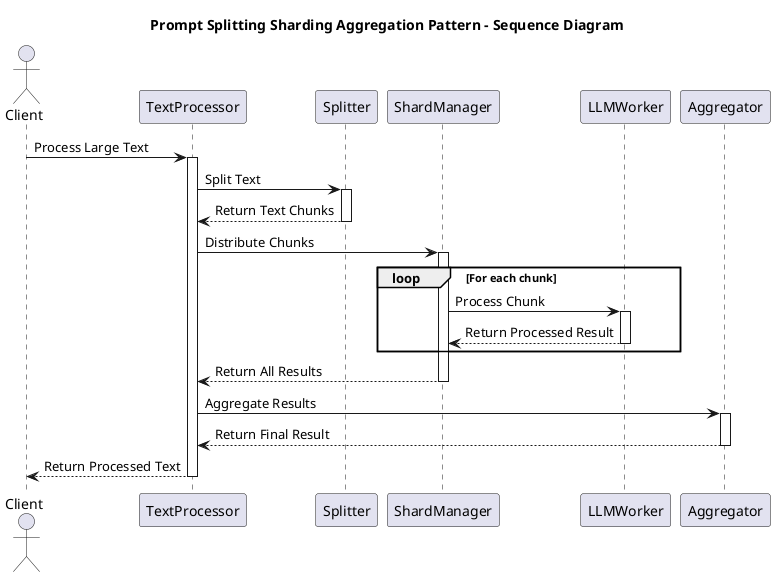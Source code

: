 @startuml
title Prompt Splitting Sharding Aggregation Pattern - Sequence Diagram

actor Client
participant "TextProcessor" as TP
participant "Splitter" as SPL
participant "ShardManager" as SM
participant "LLMWorker" as LLM
participant "Aggregator" as AGG

Client -> TP: Process Large Text
activate TP

TP -> SPL: Split Text
activate SPL
SPL --> TP: Return Text Chunks
deactivate SPL

TP -> SM: Distribute Chunks
activate SM

loop For each chunk
    SM -> LLM: Process Chunk
    activate LLM
    LLM --> SM: Return Processed Result
    deactivate LLM
end

SM --> TP: Return All Results
deactivate SM

TP -> AGG: Aggregate Results
activate AGG
AGG --> TP: Return Final Result
deactivate AGG

TP --> Client: Return Processed Text
deactivate TP

@enduml 